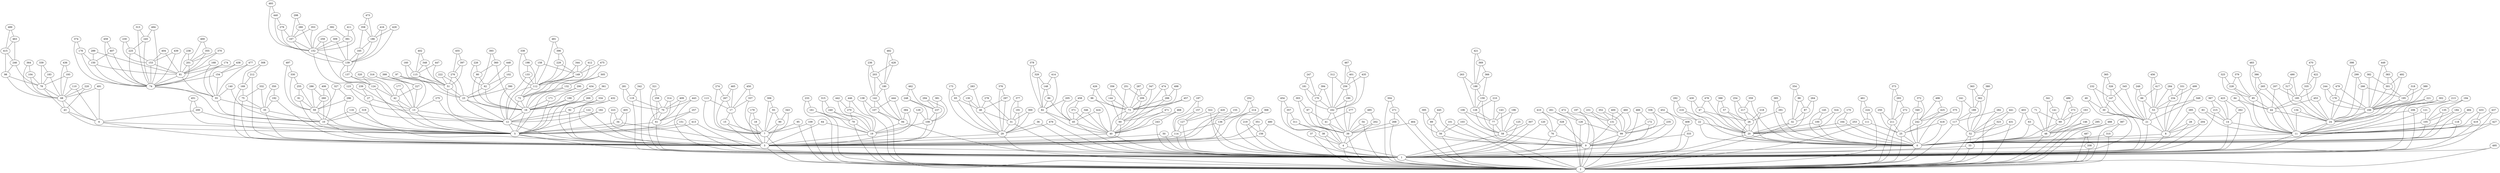 graph X {
0 -- 1;
1 -- 2;
2 -- 0;
3 -- 1;
3 -- 2;
4 -- 1;
4 -- 2;
5 -- 3;
5 -- 1;
6 -- 5;
6 -- 3;
7 -- 3;
7 -- 2;
8 -- 0;
8 -- 1;
9 -- 1;
9 -- 2;
10 -- 5;
10 -- 3;
11 -- 0;
11 -- 1;
12 -- 5;
12 -- 3;
13 -- 12;
13 -- 5;
14 -- 11;
14 -- 1;
15 -- 7;
15 -- 3;
16 -- 12;
16 -- 5;
17 -- 15;
17 -- 7;
18 -- 7;
18 -- 3;
19 -- 3;
19 -- 2;
20 -- 2;
20 -- 0;
21 -- 8;
21 -- 1;
22 -- 20;
22 -- 0;
23 -- 16;
23 -- 12;
24 -- 11;
24 -- 1;
25 -- 2;
25 -- 0;
26 -- 20;
26 -- 0;
27 -- 13;
27 -- 12;
28 -- 8;
28 -- 0;
29 -- 3;
29 -- 1;
30 -- 21;
30 -- 1;
31 -- 29;
31 -- 1;
32 -- 20;
32 -- 2;
33 -- 1;
33 -- 2;
34 -- 5;
34 -- 3;
35 -- 10;
35 -- 3;
36 -- 29;
36 -- 1;
37 -- 4;
37 -- 2;
38 -- 4;
38 -- 1;
39 -- 4;
39 -- 2;
40 -- 3;
40 -- 1;
41 -- 39;
41 -- 4;
42 -- 13;
42 -- 5;
43 -- 6;
43 -- 5;
44 -- 24;
44 -- 11;
45 -- 40;
45 -- 1;
46 -- 31;
46 -- 29;
47 -- 26;
47 -- 20;
48 -- 2;
48 -- 0;
49 -- 30;
49 -- 1;
50 -- 3;
50 -- 1;
51 -- 23;
51 -- 12;
52 -- 33;
52 -- 2;
53 -- 21;
53 -- 8;
54 -- 39;
54 -- 2;
55 -- 35;
55 -- 10;
56 -- 9;
56 -- 2;
57 -- 26;
57 -- 20;
58 -- 9;
58 -- 1;
59 -- 10;
59 -- 5;
60 -- 40;
60 -- 3;
61 -- 5;
61 -- 1;
62 -- 23;
62 -- 16;
63 -- 48;
63 -- 0;
64 -- 19;
64 -- 3;
65 -- 46;
65 -- 29;
66 -- 53;
66 -- 21;
67 -- 41;
67 -- 39;
68 -- 43;
68 -- 6;
69 -- 48;
69 -- 0;
70 -- 61;
70 -- 1;
71 -- 69;
71 -- 48;
72 -- 16;
72 -- 12;
73 -- 60;
73 -- 40;
74 -- 55;
74 -- 10;
75 -- 35;
75 -- 3;
76 -- 9;
76 -- 1;
77 -- 58;
77 -- 9;
78 -- 68;
78 -- 43;
79 -- 19;
79 -- 2;
80 -- 62;
80 -- 16;
81 -- 74;
81 -- 55;
82 -- 45;
82 -- 40;
83 -- 14;
83 -- 11;
84 -- 44;
84 -- 11;
85 -- 44;
85 -- 11;
86 -- 82;
86 -- 45;
87 -- 32;
87 -- 20;
88 -- 87;
88 -- 32;
89 -- 56;
89 -- 9;
90 -- 7;
90 -- 3;
91 -- 59;
91 -- 5;
92 -- 12;
92 -- 3;
93 -- 90;
93 -- 7;
94 -- 19;
94 -- 2;
95 -- 7;
95 -- 2;
96 -- 73;
96 -- 40;
97 -- 51;
97 -- 23;
98 -- 78;
98 -- 68;
99 -- 9;
99 -- 2;
100 -- 20;
100 -- 0;
101 -- 56;
101 -- 2;
102 -- 62;
102 -- 23;
103 -- 56;
103 -- 2;
104 -- 78;
104 -- 68;
105 -- 11;
105 -- 0;
106 -- 77;
106 -- 58;
107 -- 94;
107 -- 2;
108 -- 19;
108 -- 3;
109 -- 7;
109 -- 2;
110 -- 68;
110 -- 6;
111 -- 25;
111 -- 2;
112 -- 72;
112 -- 12;
113 -- 17;
113 -- 7;
114 -- 3;
114 -- 1;
115 -- 51;
115 -- 23;
116 -- 10;
116 -- 5;
117 -- 52;
117 -- 2;
118 -- 11;
118 -- 0;
119 -- 70;
119 -- 1;
120 -- 76;
120 -- 1;
121 -- 105;
121 -- 0;
122 -- 12;
122 -- 3;
123 -- 27;
123 -- 13;
124 -- 42;
124 -- 5;
125 -- 58;
125 -- 1;
126 -- 99;
126 -- 2;
127 -- 114;
127 -- 1;
128 -- 77;
128 -- 58;
129 -- 108;
129 -- 3;
130 -- 46;
130 -- 29;
131 -- 99;
131 -- 9;
132 -- 72;
132 -- 16;
133 -- 112;
133 -- 12;
134 -- 24;
134 -- 11;
135 -- 105;
135 -- 0;
136 -- 114;
136 -- 3;
137 -- 124;
137 -- 42;
138 -- 107;
138 -- 2;
139 -- 137;
139 -- 124;
140 -- 55;
140 -- 10;
141 -- 69;
141 -- 48;
142 -- 107;
142 -- 94;
143 -- 77;
143 -- 58;
144 -- 73;
144 -- 60;
145 -- 100;
145 -- 0;
146 -- 48;
146 -- 2;
147 -- 30;
147 -- 21;
148 -- 86;
148 -- 82;
149 -- 112;
149 -- 72;
150 -- 81;
150 -- 74;
151 -- 5;
151 -- 1;
152 -- 139;
152 -- 124;
153 -- 81;
153 -- 74;
154 -- 74;
154 -- 55;
155 -- 136;
155 -- 3;
156 -- 3;
156 -- 1;
157 -- 127;
157 -- 114;
158 -- 149;
158 -- 72;
159 -- 128;
159 -- 58;
160 -- 115;
160 -- 51;
161 -- 79;
161 -- 2;
162 -- 41;
162 -- 39;
163 -- 69;
163 -- 0;
164 -- 20;
164 -- 0;
165 -- 139;
165 -- 137;
166 -- 24;
166 -- 11;
167 -- 152;
167 -- 139;
168 -- 81;
168 -- 55;
169 -- 75;
169 -- 3;
170 -- 162;
170 -- 39;
171 -- 16;
171 -- 5;
172 -- 99;
172 -- 9;
173 -- 65;
173 -- 29;
174 -- 81;
174 -- 74;
175 -- 164;
175 -- 0;
176 -- 150;
176 -- 74;
177 -- 42;
177 -- 13;
178 -- 166;
178 -- 24;
179 -- 18;
179 -- 3;
180 -- 142;
180 -- 94;
181 -- 170;
181 -- 162;
182 -- 12;
182 -- 5;
183 -- 78;
183 -- 68;
184 -- 105;
184 -- 11;
185 -- 44;
185 -- 24;
186 -- 165;
186 -- 139;
187 -- 157;
187 -- 114;
188 -- 159;
188 -- 128;
189 -- 117;
189 -- 52;
190 -- 162;
190 -- 39;
191 -- 31;
191 -- 29;
192 -- 35;
192 -- 3;
193 -- 78;
193 -- 68;
194 -- 135;
194 -- 105;
195 -- 166;
195 -- 24;
196 -- 77;
196 -- 58;
197 -- 131;
197 -- 9;
198 -- 133;
198 -- 112;
199 -- 16;
199 -- 5;
200 -- 6;
200 -- 5;
201 -- 81;
201 -- 74;
202 -- 39;
202 -- 4;
203 -- 180;
203 -- 142;
204 -- 8;
204 -- 1;
205 -- 82;
205 -- 45;
206 -- 24;
206 -- 1;
207 -- 185;
207 -- 44;
208 -- 1;
208 -- 2;
209 -- 73;
209 -- 60;
210 -- 128;
210 -- 77;
211 -- 25;
211 -- 2;
212 -- 169;
212 -- 3;
213 -- 206;
213 -- 1;
214 -- 136;
214 -- 3;
215 -- 14;
215 -- 1;
216 -- 22;
216 -- 0;
217 -- 26;
217 -- 0;
218 -- 26;
218 -- 20;
219 -- 156;
219 -- 1;
220 -- 68;
220 -- 43;
221 -- 166;
221 -- 11;
222 -- 51;
222 -- 12;
223 -- 34;
223 -- 3;
224 -- 111;
224 -- 2;
225 -- 153;
225 -- 74;
226 -- 80;
226 -- 62;
227 -- 42;
227 -- 13;
228 -- 85;
228 -- 44;
229 -- 149;
229 -- 112;
230 -- 225;
230 -- 153;
231 -- 131;
231 -- 99;
232 -- 147;
232 -- 30;
233 -- 161;
233 -- 2;
234 -- 53;
234 -- 8;
235 -- 99;
235 -- 9;
236 -- 203;
236 -- 142;
237 -- 108;
237 -- 3;
238 -- 201;
238 -- 81;
239 -- 27;
239 -- 12;
240 -- 79;
240 -- 19;
241 -- 189;
241 -- 117;
242 -- 25;
242 -- 0;
243 -- 40;
243 -- 1;
244 -- 178;
244 -- 166;
245 -- 225;
245 -- 74;
246 -- 98;
246 -- 78;
247 -- 181;
247 -- 170;
248 -- 237;
248 -- 108;
249 -- 66;
249 -- 21;
250 -- 211;
250 -- 25;
251 -- 209;
251 -- 60;
252 -- 214;
252 -- 3;
253 -- 20;
253 -- 0;
254 -- 217;
254 -- 26;
255 -- 91;
255 -- 59;
256 -- 190;
256 -- 162;
257 -- 61;
257 -- 5;
258 -- 70;
258 -- 61;
259 -- 152;
259 -- 124;
260 -- 59;
260 -- 10;
261 -- 126;
261 -- 2;
262 -- 14;
262 -- 1;
263 -- 188;
263 -- 128;
264 -- 87;
264 -- 32;
265 -- 85;
265 -- 11;
266 -- 195;
266 -- 24;
267 -- 17;
267 -- 7;
268 -- 39;
268 -- 2;
269 -- 16;
269 -- 5;
270 -- 79;
270 -- 19;
271 -- 268;
271 -- 2;
272 -- 211;
272 -- 2;
273 -- 69;
273 -- 48;
274 -- 267;
274 -- 7;
275 -- 13;
275 -- 5;
276 -- 51;
276 -- 23;
277 -- 41;
277 -- 39;
278 -- 46;
278 -- 31;
279 -- 167;
279 -- 152;
280 -- 167;
280 -- 152;
281 -- 119;
281 -- 70;
282 -- 117;
282 -- 2;
283 -- 65;
283 -- 46;
284 -- 234;
284 -- 53;
285 -- 204;
285 -- 8;
286 -- 260;
286 -- 59;
287 -- 209;
287 -- 73;
288 -- 73;
288 -- 40;
289 -- 150;
289 -- 81;
290 -- 171;
290 -- 5;
291 -- 26;
291 -- 0;
292 -- 216;
292 -- 22;
293 -- 272;
293 -- 211;
294 -- 237;
294 -- 108;
295 -- 48;
295 -- 2;
296 -- 59;
296 -- 5;
297 -- 46;
297 -- 29;
298 -- 280;
298 -- 167;
299 -- 266;
299 -- 24;
300 -- 31;
300 -- 29;
301 -- 195;
301 -- 166;
302 -- 166;
302 -- 11;
303 -- 67;
303 -- 39;
304 -- 271;
304 -- 2;
305 -- 132;
305 -- 16;
306 -- 93;
306 -- 7;
307 -- 58;
307 -- 1;
308 -- 212;
308 -- 169;
309 -- 152;
309 -- 139;
310 -- 2;
310 -- 0;
311 -- 38;
311 -- 4;
312 -- 256;
312 -- 162;
313 -- 245;
313 -- 74;
314 -- 70;
314 -- 61;
315 -- 240;
315 -- 19;
316 -- 227;
316 -- 13;
317 -- 185;
317 -- 24;
318 -- 195;
318 -- 166;
319 -- 10;
319 -- 3;
320 -- 124;
320 -- 42;
321 -- 258;
321 -- 61;
322 -- 127;
322 -- 1;
323 -- 52;
323 -- 33;
324 -- 100;
324 -- 20;
325 -- 228;
325 -- 85;
326 -- 147;
326 -- 21;
327 -- 296;
327 -- 59;
328 -- 76;
328 -- 9;
329 -- 148;
329 -- 82;
330 -- 255;
330 -- 59;
331 -- 234;
331 -- 8;
332 -- 75;
332 -- 35;
333 -- 9;
333 -- 1;
334 -- 92;
334 -- 3;
335 -- 185;
335 -- 24;
336 -- 235;
336 -- 99;
337 -- 17;
337 -- 7;
338 -- 198;
338 -- 112;
339 -- 183;
339 -- 78;
340 -- 242;
340 -- 0;
341 -- 141;
341 -- 48;
342 -- 119;
342 -- 1;
343 -- 90;
343 -- 7;
344 -- 149;
344 -- 112;
345 -- 147;
345 -- 21;
346 -- 45;
346 -- 40;
347 -- 209;
347 -- 73;
348 -- 115;
348 -- 51;
349 -- 53;
349 -- 21;
350 -- 192;
350 -- 35;
351 -- 156;
351 -- 3;
352 -- 131;
352 -- 99;
353 -- 167;
353 -- 152;
354 -- 88;
354 -- 32;
355 -- 201;
355 -- 81;
356 -- 144;
356 -- 73;
357 -- 311;
357 -- 38;
358 -- 186;
358 -- 165;
359 -- 217;
359 -- 0;
360 -- 80;
360 -- 16;
361 -- 269;
361 -- 16;
362 -- 189;
362 -- 52;
363 -- 362;
363 -- 189;
364 -- 104;
364 -- 68;
365 -- 326;
365 -- 21;
366 -- 188;
366 -- 159;
367 -- 215;
367 -- 14;
368 -- 219;
368 -- 1;
369 -- 366;
369 -- 188;
370 -- 201;
370 -- 81;
371 -- 45;
371 -- 40;
372 -- 340;
372 -- 242;
373 -- 293;
373 -- 211;
374 -- 176;
374 -- 74;
375 -- 242;
375 -- 0;
376 -- 297;
376 -- 29;
377 -- 191;
377 -- 31;
378 -- 329;
378 -- 82;
379 -- 228;
379 -- 85;
380 -- 362;
380 -- 52;
381 -- 237;
381 -- 108;
382 -- 301;
382 -- 166;
383 -- 301;
383 -- 166;
384 -- 94;
384 -- 19;
385 -- 291;
385 -- 0;
386 -- 265;
386 -- 11;
387 -- 310;
387 -- 2;
388 -- 57;
388 -- 20;
389 -- 195;
389 -- 24;
390 -- 23;
390 -- 12;
391 -- 152;
391 -- 139;
392 -- 391;
392 -- 152;
393 -- 360;
393 -- 16;
394 -- 170;
394 -- 162;
395 -- 89;
395 -- 56;
396 -- 229;
396 -- 112;
397 -- 276;
397 -- 51;
398 -- 299;
398 -- 24;
399 -- 227;
399 -- 13;
400 -- 131;
400 -- 99;
401 -- 256;
401 -- 162;
402 -- 348;
402 -- 115;
403 -- 63;
403 -- 0;
404 -- 153;
404 -- 81;
405 -- 34;
405 -- 5;
406 -- 260;
406 -- 10;
407 -- 150;
407 -- 74;
408 -- 333;
408 -- 1;
409 -- 70;
409 -- 61;
410 -- 328;
410 -- 76;
411 -- 391;
411 -- 152;
412 -- 149;
412 -- 112;
413 -- 5;
413 -- 1;
414 -- 148;
414 -- 82;
415 -- 246;
415 -- 98;
416 -- 186;
416 -- 139;
417 -- 66;
417 -- 53;
418 -- 25;
418 -- 0;
419 -- 11;
419 -- 1;
420 -- 127;
420 -- 1;
421 -- 369;
421 -- 188;
422 -- 335;
422 -- 185;
423 -- 262;
423 -- 14;
424 -- 45;
424 -- 40;
425 -- 242;
425 -- 25;
426 -- 96;
426 -- 73;
427 -- 11;
427 -- 0;
428 -- 203;
428 -- 180;
429 -- 186;
429 -- 139;
430 -- 47;
430 -- 20;
431 -- 52;
431 -- 2;
432 -- 92;
432 -- 3;
433 -- 419;
433 -- 11;
434 -- 199;
434 -- 16;
435 -- 256;
435 -- 162;
436 -- 193;
436 -- 68;
437 -- 419;
437 -- 1;
438 -- 154;
438 -- 55;
439 -- 153;
439 -- 74;
440 -- 279;
440 -- 152;
441 -- 323;
441 -- 52;
442 -- 270;
442 -- 19;
443 -- 70;
443 -- 1;
444 -- 107;
444 -- 94;
445 -- 89;
445 -- 9;
446 -- 270;
446 -- 19;
447 -- 115;
447 -- 51;
448 -- 102;
448 -- 62;
449 -- 383;
449 -- 166;
450 -- 337;
450 -- 17;
451 -- 200;
451 -- 5;
452 -- 408;
452 -- 1;
453 -- 44;
453 -- 24;
454 -- 357;
454 -- 38;
455 -- 397;
455 -- 276;
456 -- 417;
456 -- 53;
457 -- 73;
457 -- 60;
458 -- 371;
458 -- 45;
459 -- 407;
459 -- 74;
460 -- 131;
460 -- 99;
461 -- 224;
461 -- 111;
462 -- 248;
462 -- 237;
463 -- 415;
463 -- 246;
464 -- 39;
464 -- 2;
465 -- 267;
465 -- 17;
466 -- 172;
466 -- 9;
467 -- 401;
467 -- 256;
468 -- 243;
468 -- 40;
469 -- 355;
469 -- 201;
470 -- 422;
470 -- 335;
471 -- 60;
471 -- 40;
472 -- 126;
472 -- 2;
473 -- 358;
473 -- 186;
474 -- 288;
474 -- 40;
475 -- 149;
475 -- 72;
476 -- 29;
476 -- 1;
477 -- 154;
477 -- 55;
478 -- 47;
478 -- 20;
479 -- 178;
479 -- 166;
480 -- 156;
480 -- 1;
481 -- 396;
481 -- 112;
482 -- 428;
482 -- 180;
483 -- 386;
483 -- 11;
484 -- 118;
484 -- 0;
485 -- 202;
485 -- 39;
486 -- 273;
486 -- 69;
487 -- 208;
487 -- 2;
488 -- 48;
488 -- 2;
489 -- 463;
489 -- 415;
490 -- 317;
490 -- 185;
491 -- 68;
491 -- 6;
492 -- 301;
492 -- 166;
493 -- 440;
493 -- 152;
494 -- 245;
494 -- 74;
495 -- 1;
495 -- 2;
496 -- 425;
496 -- 242;
497 -- 330;
497 -- 59;
498 -- 288;
498 -- 73;
499 -- 234;
499 -- 8;
}
